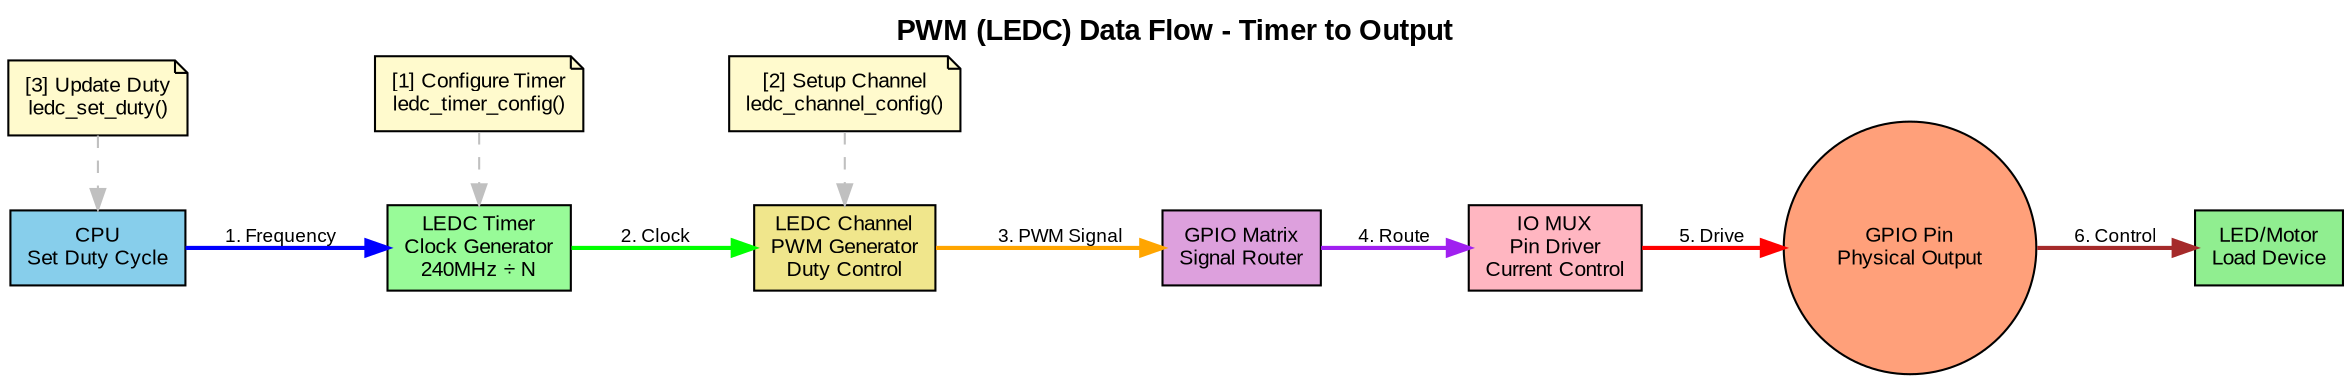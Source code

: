 digraph PWM_Data_Flow {
    // Graph settings
    rankdir=LR;
    bgcolor="white";
    node [fontname="Arial", fontsize=10];
    edge [fontname="Arial", fontsize=9];
    
    // PWM Components
    cpu [label="CPU\nSet Duty Cycle", shape=box, style=filled, fillcolor="#87CEEB"];
    timer [label="LEDC Timer\nClock Generator\n240MHz ÷ N", shape=box, style=filled, fillcolor="#98FB98"];
    channel [label="LEDC Channel\nPWM Generator\nDuty Control", shape=box, style=filled, fillcolor="#F0E68C"];
    gpio_matrix [label="GPIO Matrix\nSignal Router", shape=box, style=filled, fillcolor="#DDA0DD"];
    io_mux [label="IO MUX\nPin Driver\nCurrent Control", shape=box, style=filled, fillcolor="#FFB6C1"];
    gpio_pin [label="GPIO Pin\nPhysical Output", shape=circle, style=filled, fillcolor="#FFA07A"];
    device [label="LED/Motor\nLoad Device", shape=box, style=filled, fillcolor="#90EE90"];
    
    // Data flow connections
    cpu -> timer [label="1. Frequency", color="blue", penwidth=2];
    timer -> channel [label="2. Clock", color="green", penwidth=2];
    channel -> gpio_matrix [label="3. PWM Signal", color="orange", penwidth=2];
    gpio_matrix -> io_mux [label="4. Route", color="purple", penwidth=2];
    io_mux -> gpio_pin [label="5. Drive", color="red", penwidth=2];
    gpio_pin -> device [label="6. Control", color="brown", penwidth=2];
    
    // Step annotations
    step1 [label="[1] Configure Timer\nledc_timer_config()", shape=note, style=filled, fillcolor="#FFFACD"];
    step2 [label="[2] Setup Channel\nledc_channel_config()", shape=note, style=filled, fillcolor="#FFFACD"];
    step3 [label="[3] Update Duty\nledc_set_duty()", shape=note, style=filled, fillcolor="#FFFACD"];
    
    // Position annotations
    {rank=same; step1; timer}
    {rank=same; step2; channel}
    {rank=same; step3; cpu}
    
    // Connect annotations
    step1 -> timer [style=dashed, color=gray];
    step2 -> channel [style=dashed, color=gray];
    step3 -> cpu [style=dashed, color=gray];
    
    // Title
    label="PWM (LEDC) Data Flow - Timer to Output";
    labelloc="t";
    fontsize=14;
    fontname="Arial Bold";
}
